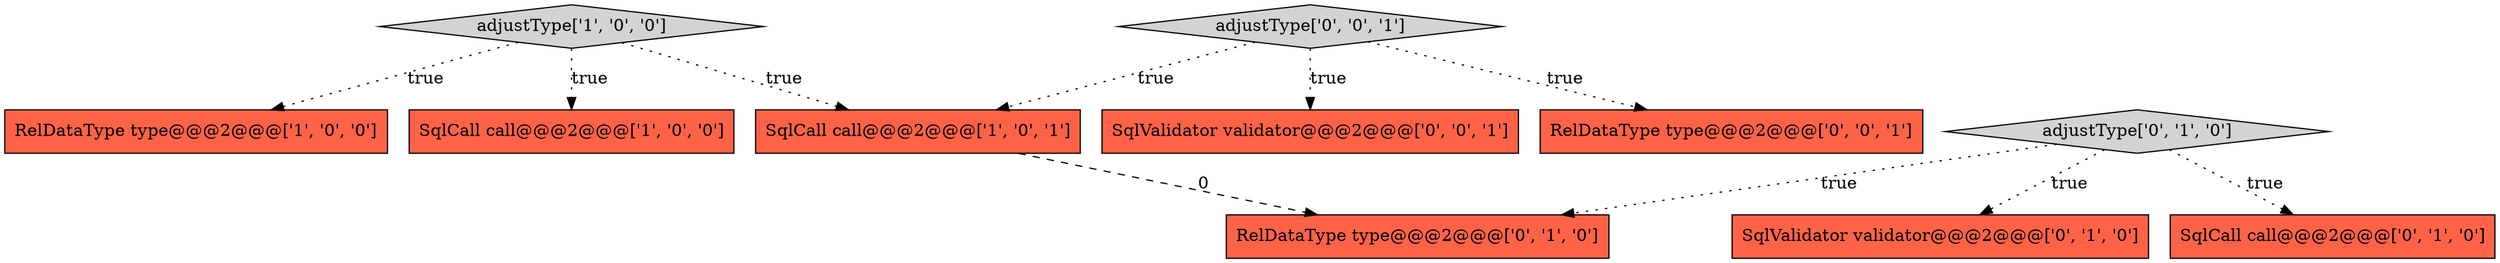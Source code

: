 digraph {
6 [style = filled, label = "RelDataType type@@@2@@@['0', '1', '0']", fillcolor = tomato, shape = box image = "AAA1AAABBB2BBB"];
10 [style = filled, label = "SqlValidator validator@@@2@@@['0', '0', '1']", fillcolor = tomato, shape = box image = "AAA0AAABBB3BBB"];
4 [style = filled, label = "SqlValidator validator@@@2@@@['0', '1', '0']", fillcolor = tomato, shape = box image = "AAA0AAABBB2BBB"];
9 [style = filled, label = "RelDataType type@@@2@@@['0', '0', '1']", fillcolor = tomato, shape = box image = "AAA0AAABBB3BBB"];
3 [style = filled, label = "adjustType['1', '0', '0']", fillcolor = lightgray, shape = diamond image = "AAA0AAABBB1BBB"];
1 [style = filled, label = "RelDataType type@@@2@@@['1', '0', '0']", fillcolor = tomato, shape = box image = "AAA0AAABBB1BBB"];
5 [style = filled, label = "SqlCall call@@@2@@@['0', '1', '0']", fillcolor = tomato, shape = box image = "AAA0AAABBB2BBB"];
8 [style = filled, label = "adjustType['0', '0', '1']", fillcolor = lightgray, shape = diamond image = "AAA0AAABBB3BBB"];
0 [style = filled, label = "SqlCall call@@@2@@@['1', '0', '0']", fillcolor = tomato, shape = box image = "AAA0AAABBB1BBB"];
2 [style = filled, label = "SqlCall call@@@2@@@['1', '0', '1']", fillcolor = tomato, shape = box image = "AAA0AAABBB1BBB"];
7 [style = filled, label = "adjustType['0', '1', '0']", fillcolor = lightgray, shape = diamond image = "AAA0AAABBB2BBB"];
7->6 [style = dotted, label="true"];
8->9 [style = dotted, label="true"];
8->10 [style = dotted, label="true"];
3->1 [style = dotted, label="true"];
3->0 [style = dotted, label="true"];
8->2 [style = dotted, label="true"];
7->4 [style = dotted, label="true"];
3->2 [style = dotted, label="true"];
7->5 [style = dotted, label="true"];
2->6 [style = dashed, label="0"];
}
